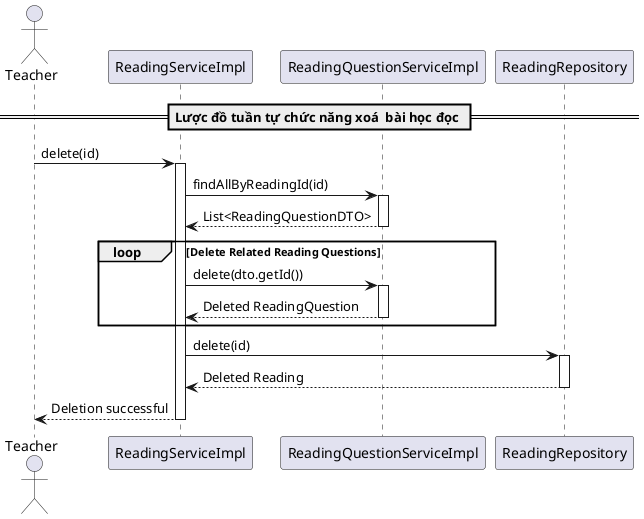 @startuml deleteReading

actor Teacher
participant "ReadingServiceImpl" as ReadingService
participant "ReadingQuestionServiceImpl" as ReadingQuestionService
participant "ReadingRepository" as Repository

== Lược đồ tuần tự chức năng xoá  bài học đọc ==
Teacher -> ReadingService: delete(id)
activate ReadingService

ReadingService -> ReadingQuestionService: findAllByReadingId(id)
activate ReadingQuestionService
ReadingQuestionService --> ReadingService: List<ReadingQuestionDTO>
deactivate ReadingQuestionService

loop Delete Related Reading Questions
    ReadingService -> ReadingQuestionService: delete(dto.getId())
    activate ReadingQuestionService
    ReadingQuestionService --> ReadingService: Deleted ReadingQuestion
    deactivate ReadingQuestionService
end

ReadingService -> Repository: delete(id)
activate Repository
Repository --> ReadingService: Deleted Reading
deactivate Repository

ReadingService --> Teacher: Deletion successful
deactivate ReadingService

@enduml
